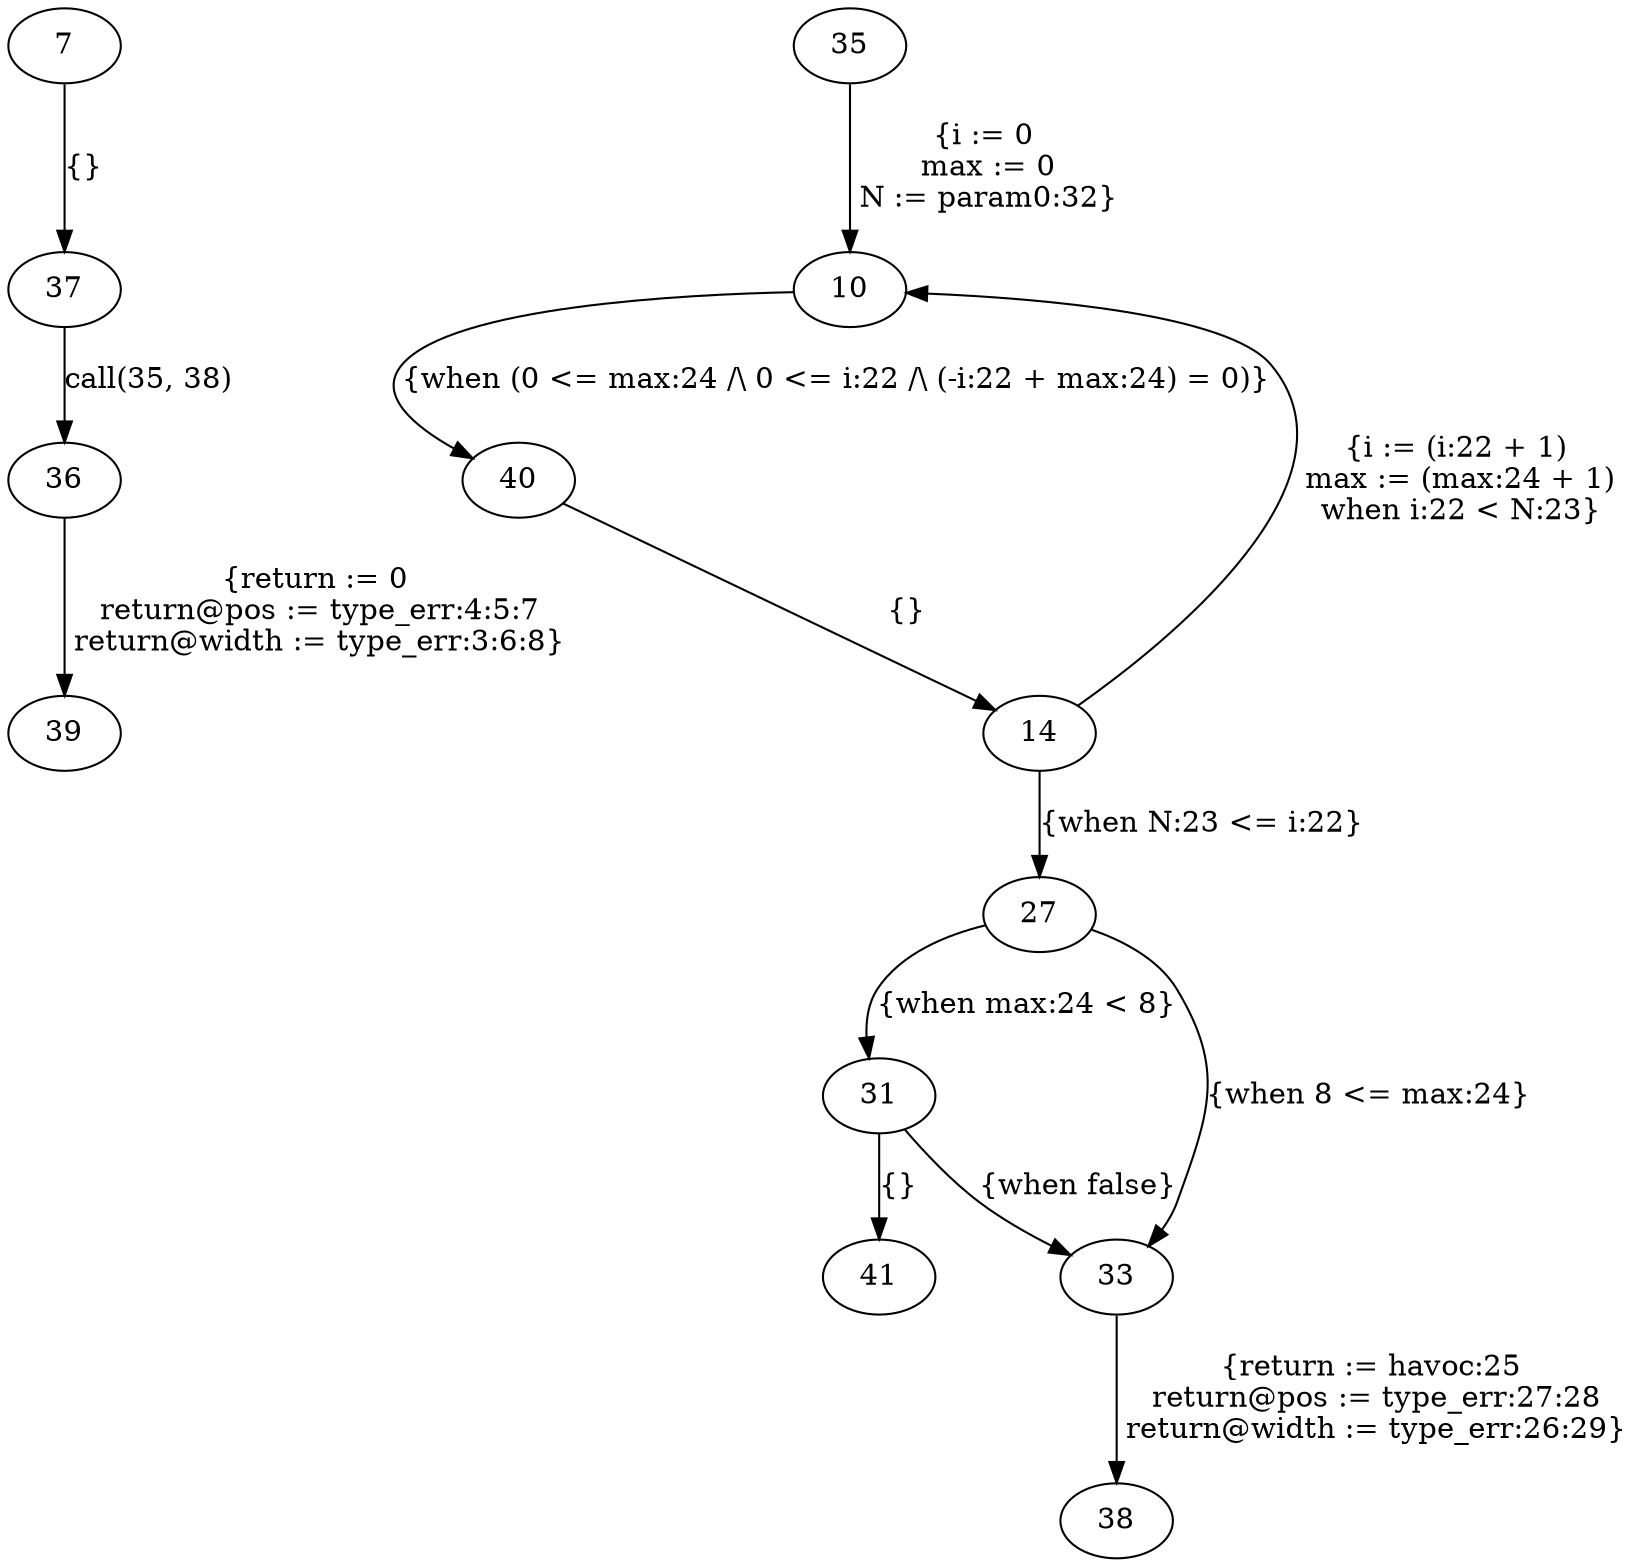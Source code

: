 
digraph G {
  "7";
  "10";
  "14";
  "27";
  "31";
  "33";
  "35";
  "36";
  "37";
  "38";
  "39";
  "40";
  "41";
  
  
  "7" -> "37" [label="{}", ];
  "10" -> "40" [label="{when (0 <= max:24 /\\ 0 <= i:22 /\\ (-i:22 + max:24) = 0)}",
                ];
  "14" -> "10" [label="{i := (i:22 + 1)\n max := (max:24 + 1)\n when i:22 < N:23}",
                ];
  "14" -> "27" [label="{when N:23 <= i:22}", ];
  "27" -> "31" [label="{when max:24 < 8}", ];
  "27" -> "33" [label="{when 8 <= max:24}", ];
  "31" -> "33" [label="{when false}", ];
  "31" -> "41" [label="{}", ];
  "33" -> "38" [label="{return := havoc:25\n return@pos := type_err:27:28\n return@width := type_err:26:29}",
                ];
  "35" -> "10" [label="{i := 0\n max := 0\n N := param0:32}", ];
  "36" -> "39" [label="{return := 0\n return@pos := type_err:4:5:7\n return@width := type_err:3:6:8}",
                ];
  "37" -> "36" [label="call(35, 38)", ];
  "40" -> "14" [label="{}", ];
  
  }
